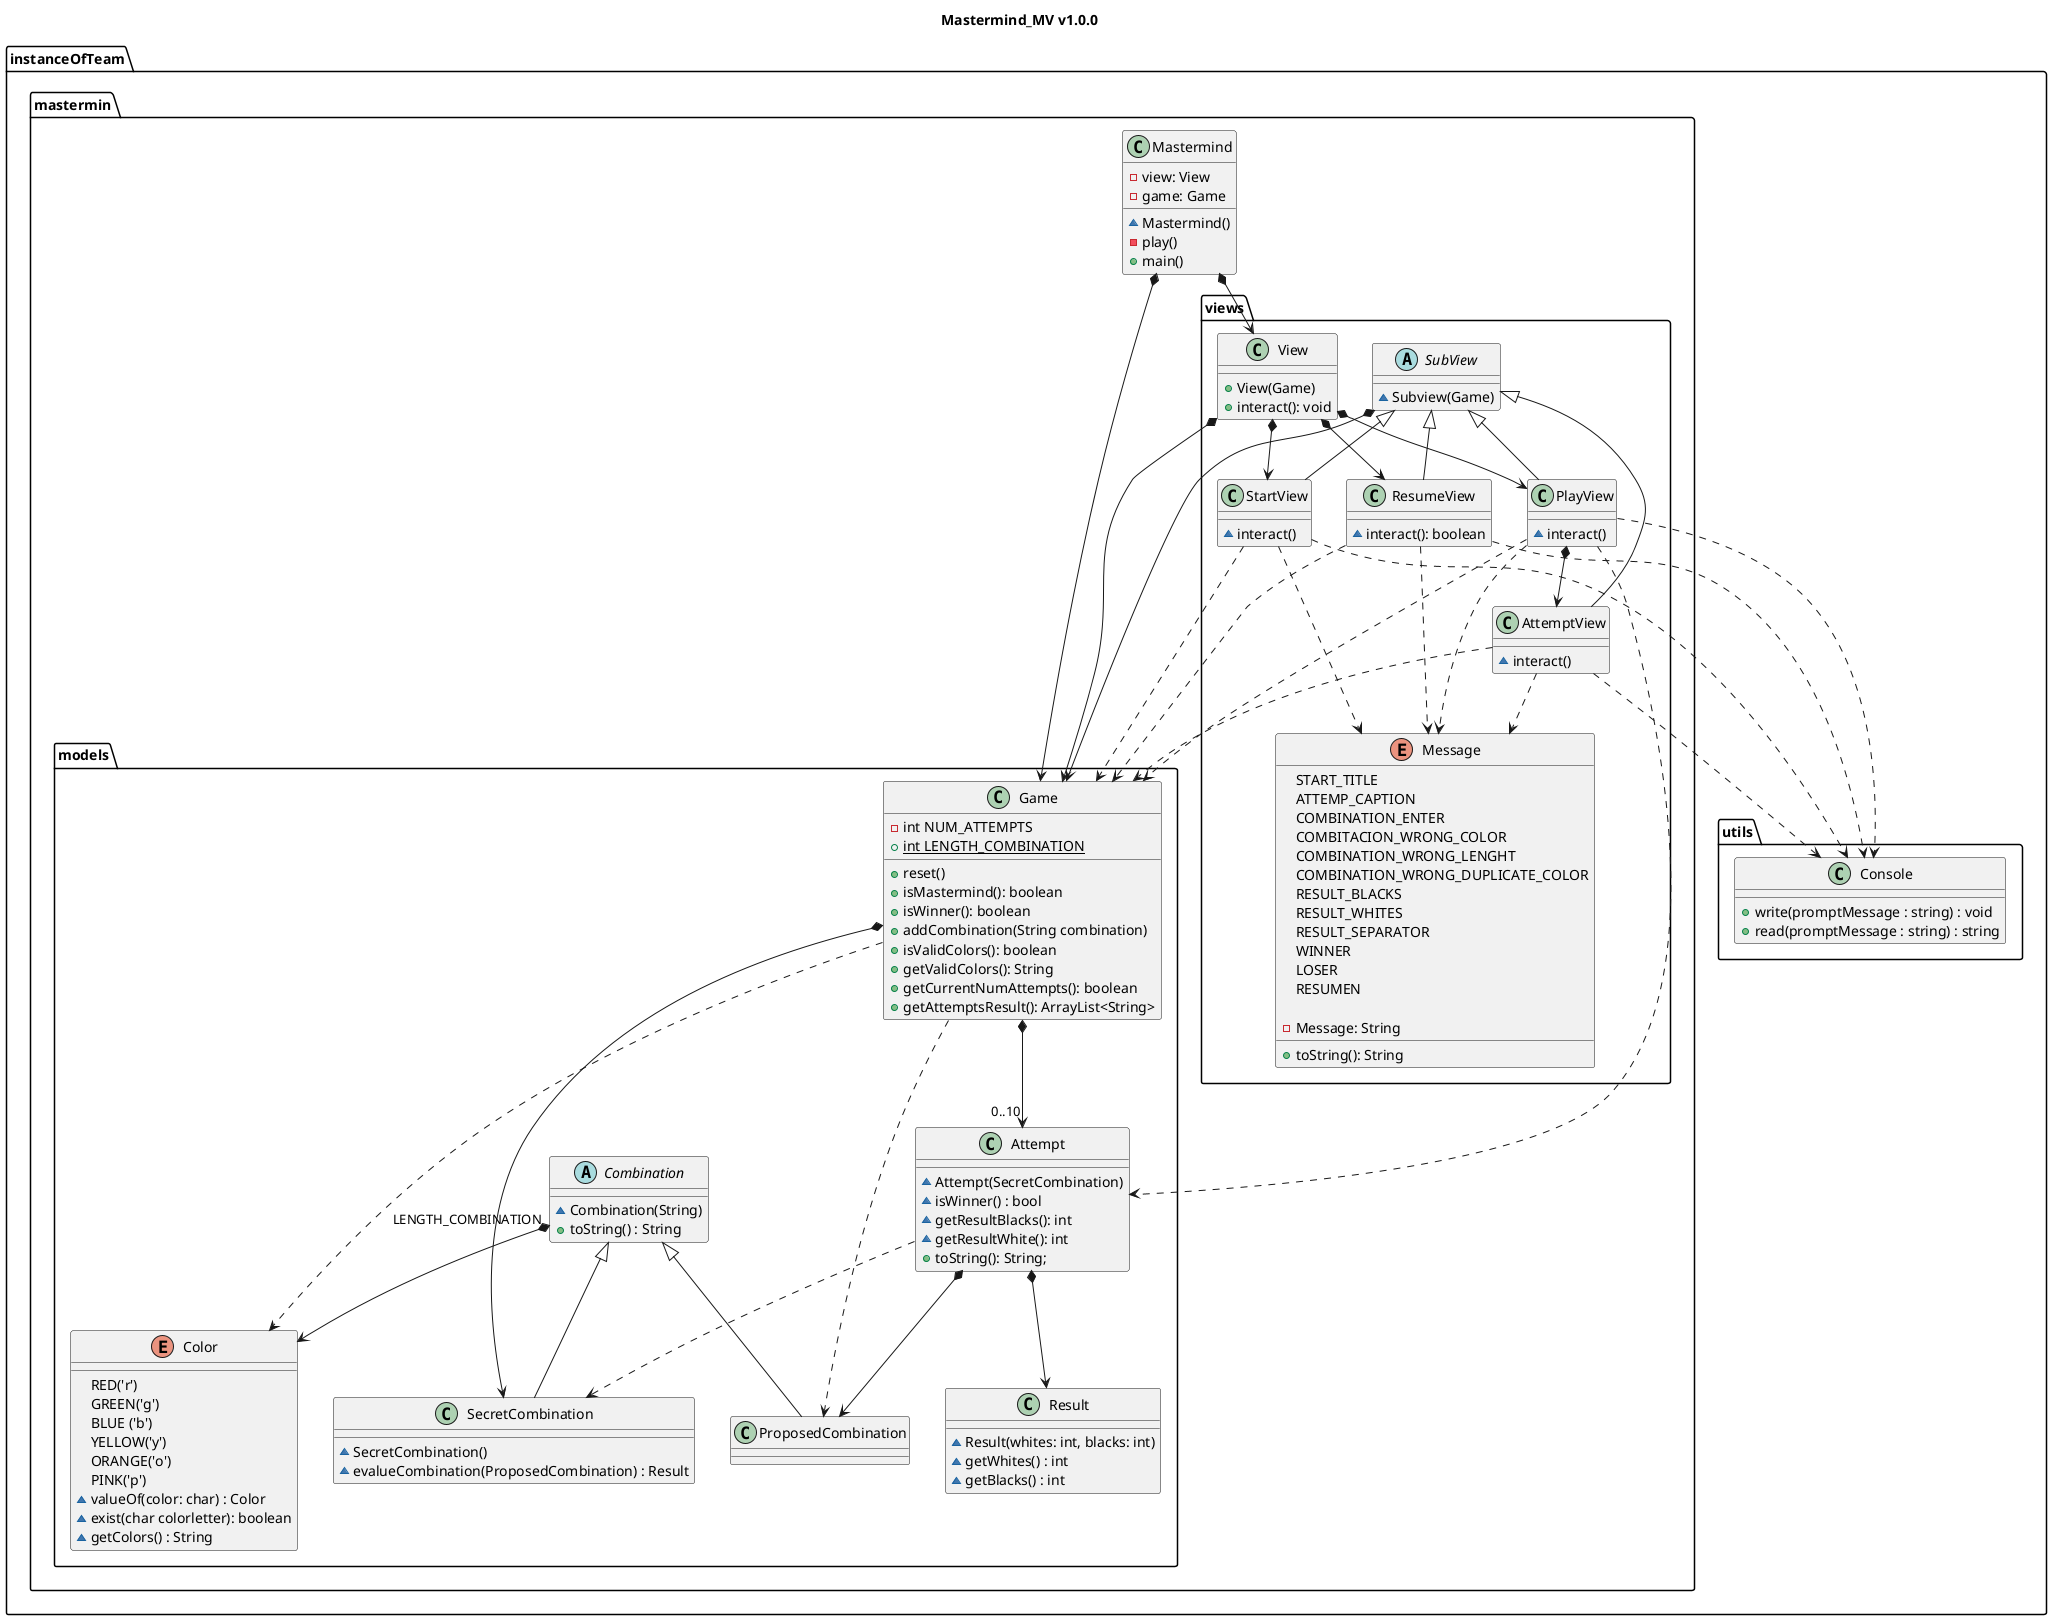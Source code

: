 -@startuml Mastermind_MV_v1_0_0
    title Mastermind_MV v1.0.0

    package "instanceOfTeam.mastermin" {
        class Mastermind {
            - view: View
            - game: Game
            ~ Mastermind()
            - play()
            + main()
        }
    }

    package "instanceOfTeam.mastermin.models" {
        Class Game {
            -int NUM_ATTEMPTS
            +{static} int LENGTH_COMBINATION
            +reset()
            +isMastermind(): boolean
            +isWinner(): boolean
            +addCombination(String combination)
            +isValidColors(): boolean
            +getValidColors(): String
            +getCurrentNumAttempts(): boolean
            +getAttemptsResult(): ArrayList<String>
        }

        class Attempt{
            ~Attempt(SecretCombination)
            ~isWinner() : bool
            ~getResultBlacks(): int
            ~getResultWhite(): int
            +toString(): String;
        }

        class Result{
            ~Result(whites: int, blacks: int)
            ~getWhites() : int
            ~getBlacks() : int
        }

        enum Color{
            RED('r')
            GREEN('g')
            BLUE ('b')
            YELLOW('y')
            ORANGE('o')
            PINK('p')
            ~valueOf(color: char) : Color
            ~exist(char colorletter): boolean
            ~getColors() : String
        }

        abstract class Combination{
            ~Combination(String)
            +toString() : String
        }

        class SecretCombination{
            ~SecretCombination()
            ~evalueCombination(ProposedCombination) : Result
        }

        class ProposedCombination{
        }

    }

    package "instanceOfTeam.mastermin.views" {
        Class View {
            +View(Game)
            +interact(): void
        }

        abstract Class SubView {
            ~ Subview(Game)
        }

        Class PlayView {
            ~ interact()
        }

        Class AttemptView {
            ~ interact()
        }

        Class ResumeView {
            ~ interact(): boolean
        }
        Class StartView {
            ~ interact()
        }

        Enum Message {
            START_TITLE
            ATTEMP_CAPTION
            COMBINATION_ENTER
            COMBITACION_WRONG_COLOR
            COMBINATION_WRONG_LENGHT
            COMBINATION_WRONG_DUPLICATE_COLOR
            RESULT_BLACKS
            RESULT_WHITES
            RESULT_SEPARATOR
            WINNER
            LOSER
            RESUMEN

            -Message: String
            +toString(): String
        }
    }

    package "instanceOfTeam.utils" {
        class Console{
            +write(promptMessage : string) : void
            +read(promptMessage : string) : string
        }
    }


    ' class Mastermind {
    '     +Mastermind()
    '     +play() : void
    ' }






    ' Class Message {
    '     +showAttents(Attemt [])
    '     +showError(ProposedCombination)
    '     +showResume()
    '     +showWinner()
    ' }

    Mastermind *-down-> Game
    Mastermind *-down-> View

    Game *--> SecretCombination
    Game *--> "0..10" Attempt
    Game ..> ProposedCombination
    Game ..> Color

    Combination ^-- SecretCombination
    Combination ^-- ProposedCombination
    Combination "LENGTH_COMBINATION" *-->  Color

    Attempt *--> ProposedCombination
    Attempt *--> Result
    Attempt ..> SecretCombination


    View *--> PlayView
    View *--> StartView
    View *--> ResumeView
    View *--> Game

    SubView *--> Game

    SubView <|-down- PlayView
    SubView <|-down- StartView
    SubView <|-down- ResumeView
    SubView <|-down- AttemptView

    StartView ..> Game
    StartView .down.> Message
    StartView .down.> Console

    PlayView *-down-> AttemptView
    PlayView .down.> Message
    PlayView .down.> Console
    PlayView ..> Attempt
    PlayView ..> Game


    AttemptView ..> Game
    AttemptView .down.> Message
    AttemptView .down.> Console


    ResumeView .down.> Message
    ResumeView ..> Game
    ResumeView .down.> Console

@enduml